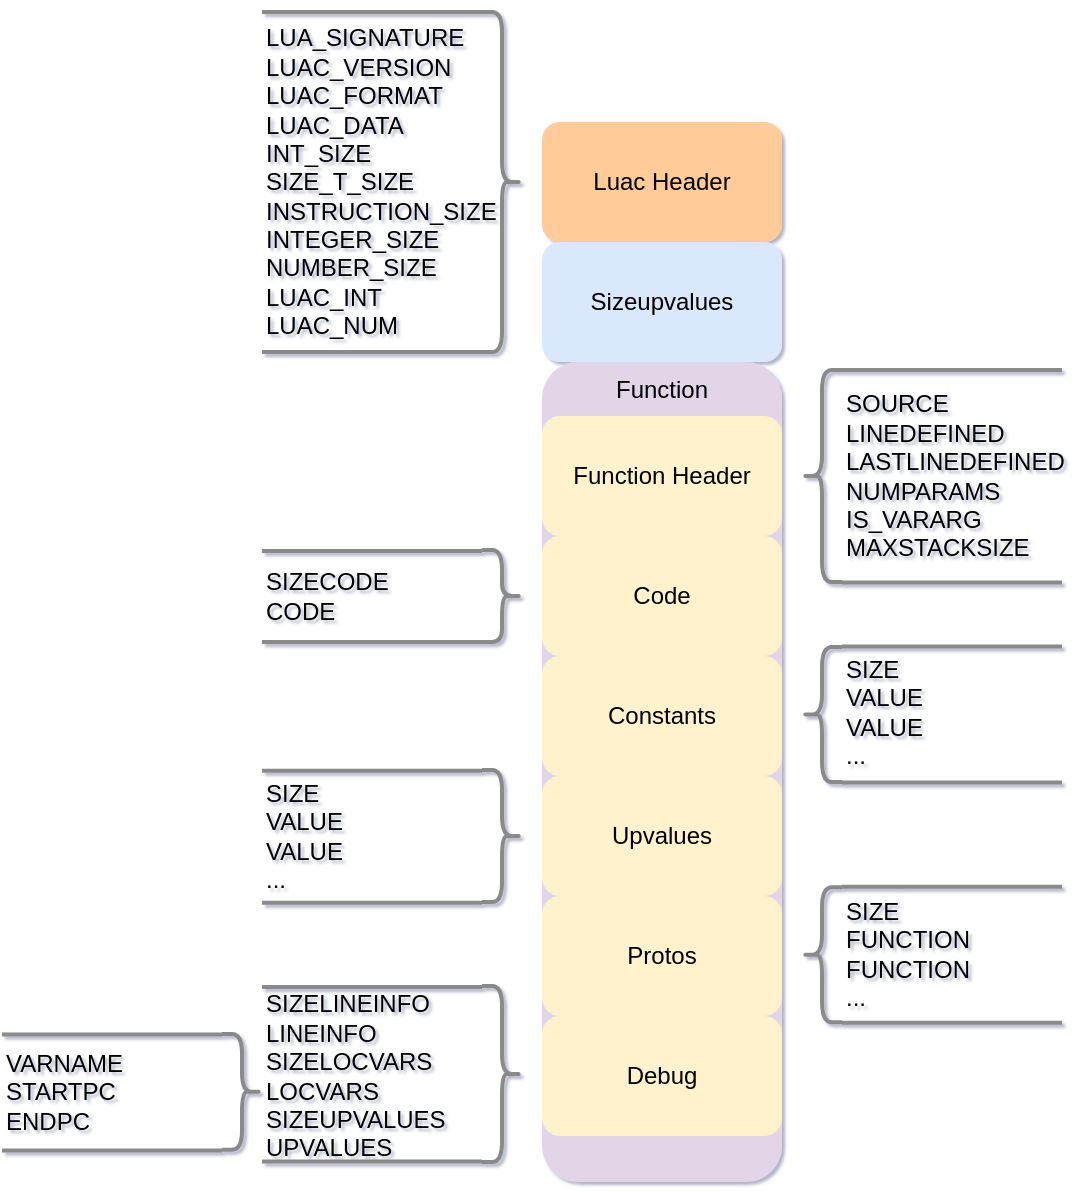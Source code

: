 <mxfile version="14.8.2" type="github">
  <diagram id="Dk05JSeIewRp0DhtvCj1" name="Page-1">
    <mxGraphModel dx="1422" dy="849" grid="1" gridSize="10" guides="1" tooltips="1" connect="1" arrows="1" fold="1" page="1" pageScale="1" pageWidth="827" pageHeight="1169" math="0" shadow="1">
      <root>
        <mxCell id="0" />
        <mxCell id="1" parent="0" />
        <mxCell id="UtoQdatV8aoN5Y116QVs-1" value="Luac Header" style="rounded=1;whiteSpace=wrap;html=1;fillColor=#ffcc99;shadow=0;glass=0;strokeColor=none;" vertex="1" parent="1">
          <mxGeometry x="350" y="270" width="120" height="60" as="geometry" />
        </mxCell>
        <mxCell id="UtoQdatV8aoN5Y116QVs-2" value="Function" style="rounded=1;whiteSpace=wrap;html=1;align=center;horizontal=1;verticalAlign=top;fillColor=#e1d5e7;shadow=0;strokeColor=none;" vertex="1" parent="1">
          <mxGeometry x="350" y="390" width="120" height="410" as="geometry" />
        </mxCell>
        <mxCell id="UtoQdatV8aoN5Y116QVs-4" value="Sizeupvalues" style="rounded=1;whiteSpace=wrap;html=1;fillColor=#dae8fc;shadow=0;strokeColor=none;" vertex="1" parent="1">
          <mxGeometry x="350" y="330" width="120" height="60" as="geometry" />
        </mxCell>
        <mxCell id="UtoQdatV8aoN5Y116QVs-5" value="Function Header" style="rounded=1;whiteSpace=wrap;html=1;verticalAlign=middle;horizontal=1;fillColor=#fff2cc;shadow=0;strokeColor=none;" vertex="1" parent="1">
          <mxGeometry x="350" y="417" width="120" height="60" as="geometry" />
        </mxCell>
        <mxCell id="UtoQdatV8aoN5Y116QVs-6" value="Code" style="rounded=1;whiteSpace=wrap;html=1;verticalAlign=middle;fillColor=#fff2cc;shadow=0;strokeColor=none;" vertex="1" parent="1">
          <mxGeometry x="350" y="477" width="120" height="60" as="geometry" />
        </mxCell>
        <mxCell id="UtoQdatV8aoN5Y116QVs-7" value="Constants" style="rounded=1;whiteSpace=wrap;html=1;verticalAlign=middle;fillColor=#fff2cc;shadow=0;strokeColor=none;" vertex="1" parent="1">
          <mxGeometry x="350" y="537" width="120" height="60" as="geometry" />
        </mxCell>
        <mxCell id="UtoQdatV8aoN5Y116QVs-8" value="Upvalues" style="rounded=1;whiteSpace=wrap;html=1;verticalAlign=middle;fillColor=#fff2cc;shadow=0;strokeColor=none;" vertex="1" parent="1">
          <mxGeometry x="350" y="597" width="120" height="60" as="geometry" />
        </mxCell>
        <mxCell id="UtoQdatV8aoN5Y116QVs-9" value="Protos" style="rounded=1;whiteSpace=wrap;html=1;verticalAlign=middle;fillColor=#fff2cc;shadow=0;strokeColor=none;" vertex="1" parent="1">
          <mxGeometry x="350" y="657" width="120" height="60" as="geometry" />
        </mxCell>
        <mxCell id="UtoQdatV8aoN5Y116QVs-12" value="Debug" style="rounded=1;whiteSpace=wrap;html=1;verticalAlign=middle;fillColor=#fff2cc;shadow=0;strokeColor=none;" vertex="1" parent="1">
          <mxGeometry x="350" y="717" width="120" height="60" as="geometry" />
        </mxCell>
        <mxCell id="UtoQdatV8aoN5Y116QVs-23" value="" style="shape=curlyBracket;whiteSpace=wrap;html=1;rounded=1;flipH=1;shadow=0;glass=0;labelBackgroundColor=none;fontColor=#000000;strokeWidth=2;fillColor=none;verticalAlign=middle;strokeColor=#8A8A8A;" vertex="1" parent="1">
          <mxGeometry x="320" y="215" width="20" height="170" as="geometry" />
        </mxCell>
        <mxCell id="UtoQdatV8aoN5Y116QVs-24" value="&lt;p&gt;LUA_SIGNATURE&lt;br&gt;LUAC_VERSION&lt;br&gt;LUAC_FORMAT&lt;br&gt;LUAC_DATA&lt;br&gt;INT_SIZE&lt;br&gt;SIZE_T_SIZE&lt;br&gt;INSTRUCTION_SIZE&lt;br&gt;INTEGER_SIZE&lt;br&gt;NUMBER_SIZE&lt;br&gt;LUAC_INT&lt;br&gt;LUAC_NUM&lt;/p&gt;" style="text;html=1;strokeColor=none;fillColor=none;align=left;verticalAlign=middle;whiteSpace=wrap;rounded=0;shadow=0;glass=0;labelBackgroundColor=none;fontColor=#000000;" vertex="1" parent="1">
          <mxGeometry x="210" y="215" width="110" height="170" as="geometry" />
        </mxCell>
        <mxCell id="UtoQdatV8aoN5Y116QVs-25" value="" style="line;strokeWidth=2;html=1;rounded=1;shadow=0;glass=0;labelBackgroundColor=none;fontColor=#000000;fillColor=none;verticalAlign=middle;strokeColor=#8A8A8A;" vertex="1" parent="1">
          <mxGeometry x="210" y="210" width="110" height="10" as="geometry" />
        </mxCell>
        <mxCell id="UtoQdatV8aoN5Y116QVs-26" value="" style="line;strokeWidth=2;html=1;rounded=1;shadow=0;glass=0;labelBackgroundColor=none;fontColor=#000000;fillColor=none;verticalAlign=middle;strokeColor=#8A8A8A;" vertex="1" parent="1">
          <mxGeometry x="210" y="380" width="110" height="10" as="geometry" />
        </mxCell>
        <mxCell id="UtoQdatV8aoN5Y116QVs-28" value="&lt;div&gt;SOURCE&lt;/div&gt;&lt;div&gt;LINEDEFINED&lt;/div&gt;&lt;div&gt;LASTLINEDEFINED&lt;/div&gt;&lt;div&gt;NUMPARAMS&lt;/div&gt;&lt;div&gt;IS_VARARG&lt;/div&gt;&lt;div&gt;MAXSTACKSIZE&lt;/div&gt;" style="text;html=1;strokeColor=none;fillColor=none;align=left;verticalAlign=middle;whiteSpace=wrap;rounded=0;shadow=0;glass=0;labelBackgroundColor=none;fontColor=#000000;sketch=0;fontStyle=0;spacing=2;" vertex="1" parent="1">
          <mxGeometry x="500" y="405.5" width="100" height="83" as="geometry" />
        </mxCell>
        <mxCell id="UtoQdatV8aoN5Y116QVs-29" value="" style="line;strokeWidth=2;html=1;rounded=1;shadow=0;glass=0;labelBackgroundColor=none;fontColor=#000000;fillColor=none;verticalAlign=middle;strokeColor=#8A8A8A;" vertex="1" parent="1">
          <mxGeometry x="500" y="389" width="110" height="10" as="geometry" />
        </mxCell>
        <mxCell id="UtoQdatV8aoN5Y116QVs-30" value="" style="line;strokeWidth=2;html=1;rounded=1;shadow=0;glass=0;labelBackgroundColor=none;fontColor=#000000;fillColor=none;verticalAlign=middle;strokeColor=#8A8A8A;" vertex="1" parent="1">
          <mxGeometry x="500" y="494" width="110" height="12.5" as="geometry" />
        </mxCell>
        <mxCell id="UtoQdatV8aoN5Y116QVs-32" value="" style="shape=curlyBracket;whiteSpace=wrap;html=1;rounded=1;shadow=0;glass=0;labelBackgroundColor=none;sketch=0;fontColor=#000000;strokeColor=#8A8A8A;strokeWidth=2;fillColor=none;align=left;verticalAlign=middle;" vertex="1" parent="1">
          <mxGeometry x="480" y="394" width="20" height="106" as="geometry" />
        </mxCell>
        <mxCell id="UtoQdatV8aoN5Y116QVs-40" value="" style="shape=curlyBracket;whiteSpace=wrap;html=1;rounded=1;flipH=1;shadow=0;glass=0;labelBackgroundColor=none;fontColor=#000000;strokeWidth=2;fillColor=none;verticalAlign=middle;strokeColor=#8A8A8A;" vertex="1" parent="1">
          <mxGeometry x="320" y="484" width="20" height="46" as="geometry" />
        </mxCell>
        <mxCell id="UtoQdatV8aoN5Y116QVs-42" value="" style="line;strokeWidth=2;html=1;rounded=1;shadow=0;glass=0;labelBackgroundColor=none;fontColor=#000000;fillColor=none;verticalAlign=middle;strokeColor=#8A8A8A;" vertex="1" parent="1">
          <mxGeometry x="210" y="479.5" width="110" height="10" as="geometry" />
        </mxCell>
        <mxCell id="UtoQdatV8aoN5Y116QVs-43" value="" style="line;strokeWidth=2;html=1;rounded=1;shadow=0;glass=0;labelBackgroundColor=none;fontColor=#000000;fillColor=none;verticalAlign=middle;strokeColor=#8A8A8A;" vertex="1" parent="1">
          <mxGeometry x="210" y="525" width="110" height="10" as="geometry" />
        </mxCell>
        <mxCell id="UtoQdatV8aoN5Y116QVs-46" value="SIZECODE&lt;br&gt;CODE" style="text;html=1;strokeColor=none;fillColor=none;align=left;verticalAlign=middle;whiteSpace=wrap;rounded=0;shadow=0;glass=0;labelBackgroundColor=none;sketch=0;fontColor=#000000;" vertex="1" parent="1">
          <mxGeometry x="210" y="486.38" width="110" height="41.25" as="geometry" />
        </mxCell>
        <mxCell id="UtoQdatV8aoN5Y116QVs-47" value="&lt;div&gt;SIZE&lt;/div&gt;&lt;div&gt;VALUE&lt;/div&gt;&lt;div&gt;VALUE&lt;/div&gt;&lt;div&gt;...&lt;/div&gt;" style="text;html=1;strokeColor=none;fillColor=none;align=left;verticalAlign=middle;whiteSpace=wrap;rounded=0;shadow=0;glass=0;labelBackgroundColor=none;fontColor=#000000;sketch=0;fontStyle=0;spacing=2;" vertex="1" parent="1">
          <mxGeometry x="500" y="534.63" width="100" height="61.37" as="geometry" />
        </mxCell>
        <mxCell id="UtoQdatV8aoN5Y116QVs-48" value="" style="line;strokeWidth=2;html=1;rounded=1;shadow=0;glass=0;labelBackgroundColor=none;fontColor=#000000;fillColor=none;verticalAlign=middle;strokeColor=#8A8A8A;" vertex="1" parent="1">
          <mxGeometry x="500" y="527.25" width="110" height="10" as="geometry" />
        </mxCell>
        <mxCell id="UtoQdatV8aoN5Y116QVs-49" value="" style="line;strokeWidth=2;html=1;rounded=1;shadow=0;glass=0;labelBackgroundColor=none;fontColor=#000000;fillColor=none;verticalAlign=middle;strokeColor=#8A8A8A;" vertex="1" parent="1">
          <mxGeometry x="500" y="594" width="110" height="12.5" as="geometry" />
        </mxCell>
        <mxCell id="UtoQdatV8aoN5Y116QVs-50" value="" style="shape=curlyBracket;whiteSpace=wrap;html=1;rounded=1;shadow=0;glass=0;labelBackgroundColor=none;sketch=0;fontColor=#000000;strokeColor=#8A8A8A;strokeWidth=2;fillColor=none;align=left;verticalAlign=middle;" vertex="1" parent="1">
          <mxGeometry x="480" y="532.5" width="20" height="67.5" as="geometry" />
        </mxCell>
        <mxCell id="UtoQdatV8aoN5Y116QVs-51" value="&lt;div&gt;SIZE&lt;/div&gt;&lt;div&gt;VALUE&lt;/div&gt;&lt;div&gt;VALUE&lt;/div&gt;&lt;div&gt;...&lt;/div&gt;" style="text;html=1;strokeColor=none;fillColor=none;align=left;verticalAlign=middle;whiteSpace=wrap;rounded=0;shadow=0;glass=0;labelBackgroundColor=none;fontColor=#000000;sketch=0;fontStyle=0;spacing=2;" vertex="1" parent="1">
          <mxGeometry x="210" y="596.76" width="100" height="61.37" as="geometry" />
        </mxCell>
        <mxCell id="UtoQdatV8aoN5Y116QVs-52" value="" style="line;strokeWidth=2;html=1;rounded=1;shadow=0;glass=0;labelBackgroundColor=none;fontColor=#000000;fillColor=none;verticalAlign=middle;strokeColor=#8A8A8A;" vertex="1" parent="1">
          <mxGeometry x="210" y="589.38" width="110" height="10" as="geometry" />
        </mxCell>
        <mxCell id="UtoQdatV8aoN5Y116QVs-53" value="" style="line;strokeWidth=2;html=1;rounded=1;shadow=0;glass=0;labelBackgroundColor=none;fontColor=#000000;fillColor=none;verticalAlign=middle;strokeColor=#8A8A8A;" vertex="1" parent="1">
          <mxGeometry x="210" y="654.13" width="110" height="12.5" as="geometry" />
        </mxCell>
        <mxCell id="UtoQdatV8aoN5Y116QVs-55" value="" style="shape=curlyBracket;whiteSpace=wrap;html=1;rounded=1;flipH=1;shadow=0;glass=0;labelBackgroundColor=none;fontColor=#000000;strokeWidth=2;fillColor=none;verticalAlign=middle;strokeColor=#8A8A8A;" vertex="1" parent="1">
          <mxGeometry x="320" y="594" width="20" height="66" as="geometry" />
        </mxCell>
        <mxCell id="UtoQdatV8aoN5Y116QVs-56" value="&lt;div&gt;SIZE&lt;/div&gt;&lt;div&gt;FUNCTION&lt;/div&gt;&lt;div&gt;&lt;div&gt;FUNCTION&lt;/div&gt;&lt;/div&gt;&lt;div&gt;...&lt;/div&gt;" style="text;html=1;strokeColor=none;fillColor=none;align=left;verticalAlign=middle;whiteSpace=wrap;rounded=0;shadow=0;glass=0;labelBackgroundColor=none;fontColor=#000000;sketch=0;fontStyle=0;spacing=2;" vertex="1" parent="1">
          <mxGeometry x="500" y="655.76" width="100" height="61.37" as="geometry" />
        </mxCell>
        <mxCell id="UtoQdatV8aoN5Y116QVs-57" value="" style="line;strokeWidth=2;html=1;rounded=1;shadow=0;glass=0;labelBackgroundColor=none;fontColor=#000000;fillColor=none;verticalAlign=middle;strokeColor=#8A8A8A;" vertex="1" parent="1">
          <mxGeometry x="500" y="647.38" width="110" height="10" as="geometry" />
        </mxCell>
        <mxCell id="UtoQdatV8aoN5Y116QVs-58" value="" style="line;strokeWidth=2;html=1;rounded=1;shadow=0;glass=0;labelBackgroundColor=none;fontColor=#000000;fillColor=none;verticalAlign=middle;strokeColor=#8A8A8A;" vertex="1" parent="1">
          <mxGeometry x="500" y="714.13" width="110" height="12.5" as="geometry" />
        </mxCell>
        <mxCell id="UtoQdatV8aoN5Y116QVs-59" value="" style="shape=curlyBracket;whiteSpace=wrap;html=1;rounded=1;shadow=0;glass=0;labelBackgroundColor=none;sketch=0;fontColor=#000000;strokeColor=#8A8A8A;strokeWidth=2;fillColor=none;align=left;verticalAlign=middle;" vertex="1" parent="1">
          <mxGeometry x="480" y="652.63" width="20" height="67.5" as="geometry" />
        </mxCell>
        <mxCell id="UtoQdatV8aoN5Y116QVs-60" value="&lt;div&gt;SIZELINEINFO&lt;/div&gt;&lt;div&gt;LINEINFO&lt;/div&gt;&lt;div&gt;SIZELOCVARS&lt;/div&gt;&lt;div&gt;LOCVARS&lt;/div&gt;&lt;div&gt;SIZEUPVALUES&lt;/div&gt;&lt;div&gt;UPVALUES&lt;/div&gt;" style="text;html=1;strokeColor=none;fillColor=none;align=left;verticalAlign=middle;whiteSpace=wrap;rounded=0;shadow=0;glass=0;labelBackgroundColor=none;fontColor=#000000;sketch=0;fontStyle=0;spacing=2;" vertex="1" parent="1">
          <mxGeometry x="210" y="703.44" width="100" height="87.12" as="geometry" />
        </mxCell>
        <mxCell id="UtoQdatV8aoN5Y116QVs-61" value="" style="line;strokeWidth=2;html=1;rounded=1;shadow=0;glass=0;labelBackgroundColor=none;fontColor=#000000;fillColor=none;verticalAlign=middle;strokeColor=#8A8A8A;" vertex="1" parent="1">
          <mxGeometry x="210" y="697.44" width="110" height="10" as="geometry" />
        </mxCell>
        <mxCell id="UtoQdatV8aoN5Y116QVs-62" value="" style="line;strokeWidth=2;html=1;rounded=1;shadow=0;glass=0;labelBackgroundColor=none;fontColor=#000000;fillColor=none;verticalAlign=middle;strokeColor=#8A8A8A;" vertex="1" parent="1">
          <mxGeometry x="210" y="783.5" width="110" height="12.5" as="geometry" />
        </mxCell>
        <mxCell id="UtoQdatV8aoN5Y116QVs-63" value="" style="shape=curlyBracket;whiteSpace=wrap;html=1;rounded=1;flipH=1;shadow=0;glass=0;labelBackgroundColor=none;fontColor=#000000;strokeWidth=2;fillColor=none;verticalAlign=middle;strokeColor=#8A8A8A;" vertex="1" parent="1">
          <mxGeometry x="320" y="701.98" width="20" height="88.02" as="geometry" />
        </mxCell>
        <mxCell id="UtoQdatV8aoN5Y116QVs-64" value="&lt;div&gt;VARNAME&lt;/div&gt;&lt;div&gt;STARTPC&lt;/div&gt;&lt;div&gt;ENDPC&lt;/div&gt;" style="text;html=1;strokeColor=none;fillColor=none;align=left;verticalAlign=middle;whiteSpace=wrap;rounded=0;shadow=0;glass=0;labelBackgroundColor=none;fontColor=#000000;sketch=0;fontStyle=0;spacing=2;" vertex="1" parent="1">
          <mxGeometry x="80" y="730.34" width="100" height="49.18" as="geometry" />
        </mxCell>
        <mxCell id="UtoQdatV8aoN5Y116QVs-65" value="" style="line;strokeWidth=2;html=1;rounded=1;shadow=0;glass=0;labelBackgroundColor=none;fontColor=#000000;fillColor=none;verticalAlign=middle;strokeColor=#8A8A8A;" vertex="1" parent="1">
          <mxGeometry x="80" y="721.31" width="110" height="10" as="geometry" />
        </mxCell>
        <mxCell id="UtoQdatV8aoN5Y116QVs-66" value="" style="line;strokeWidth=2;html=1;rounded=1;shadow=0;glass=0;labelBackgroundColor=none;fontColor=#000000;fillColor=none;verticalAlign=middle;strokeColor=#8A8A8A;" vertex="1" parent="1">
          <mxGeometry x="80" y="778.06" width="110" height="12.5" as="geometry" />
        </mxCell>
        <mxCell id="UtoQdatV8aoN5Y116QVs-67" value="" style="shape=curlyBracket;whiteSpace=wrap;html=1;rounded=1;flipH=1;shadow=0;glass=0;labelBackgroundColor=none;fontColor=#000000;strokeWidth=2;fillColor=none;verticalAlign=middle;strokeColor=#8A8A8A;" vertex="1" parent="1">
          <mxGeometry x="190" y="725.99" width="20" height="57.88" as="geometry" />
        </mxCell>
      </root>
    </mxGraphModel>
  </diagram>
</mxfile>
